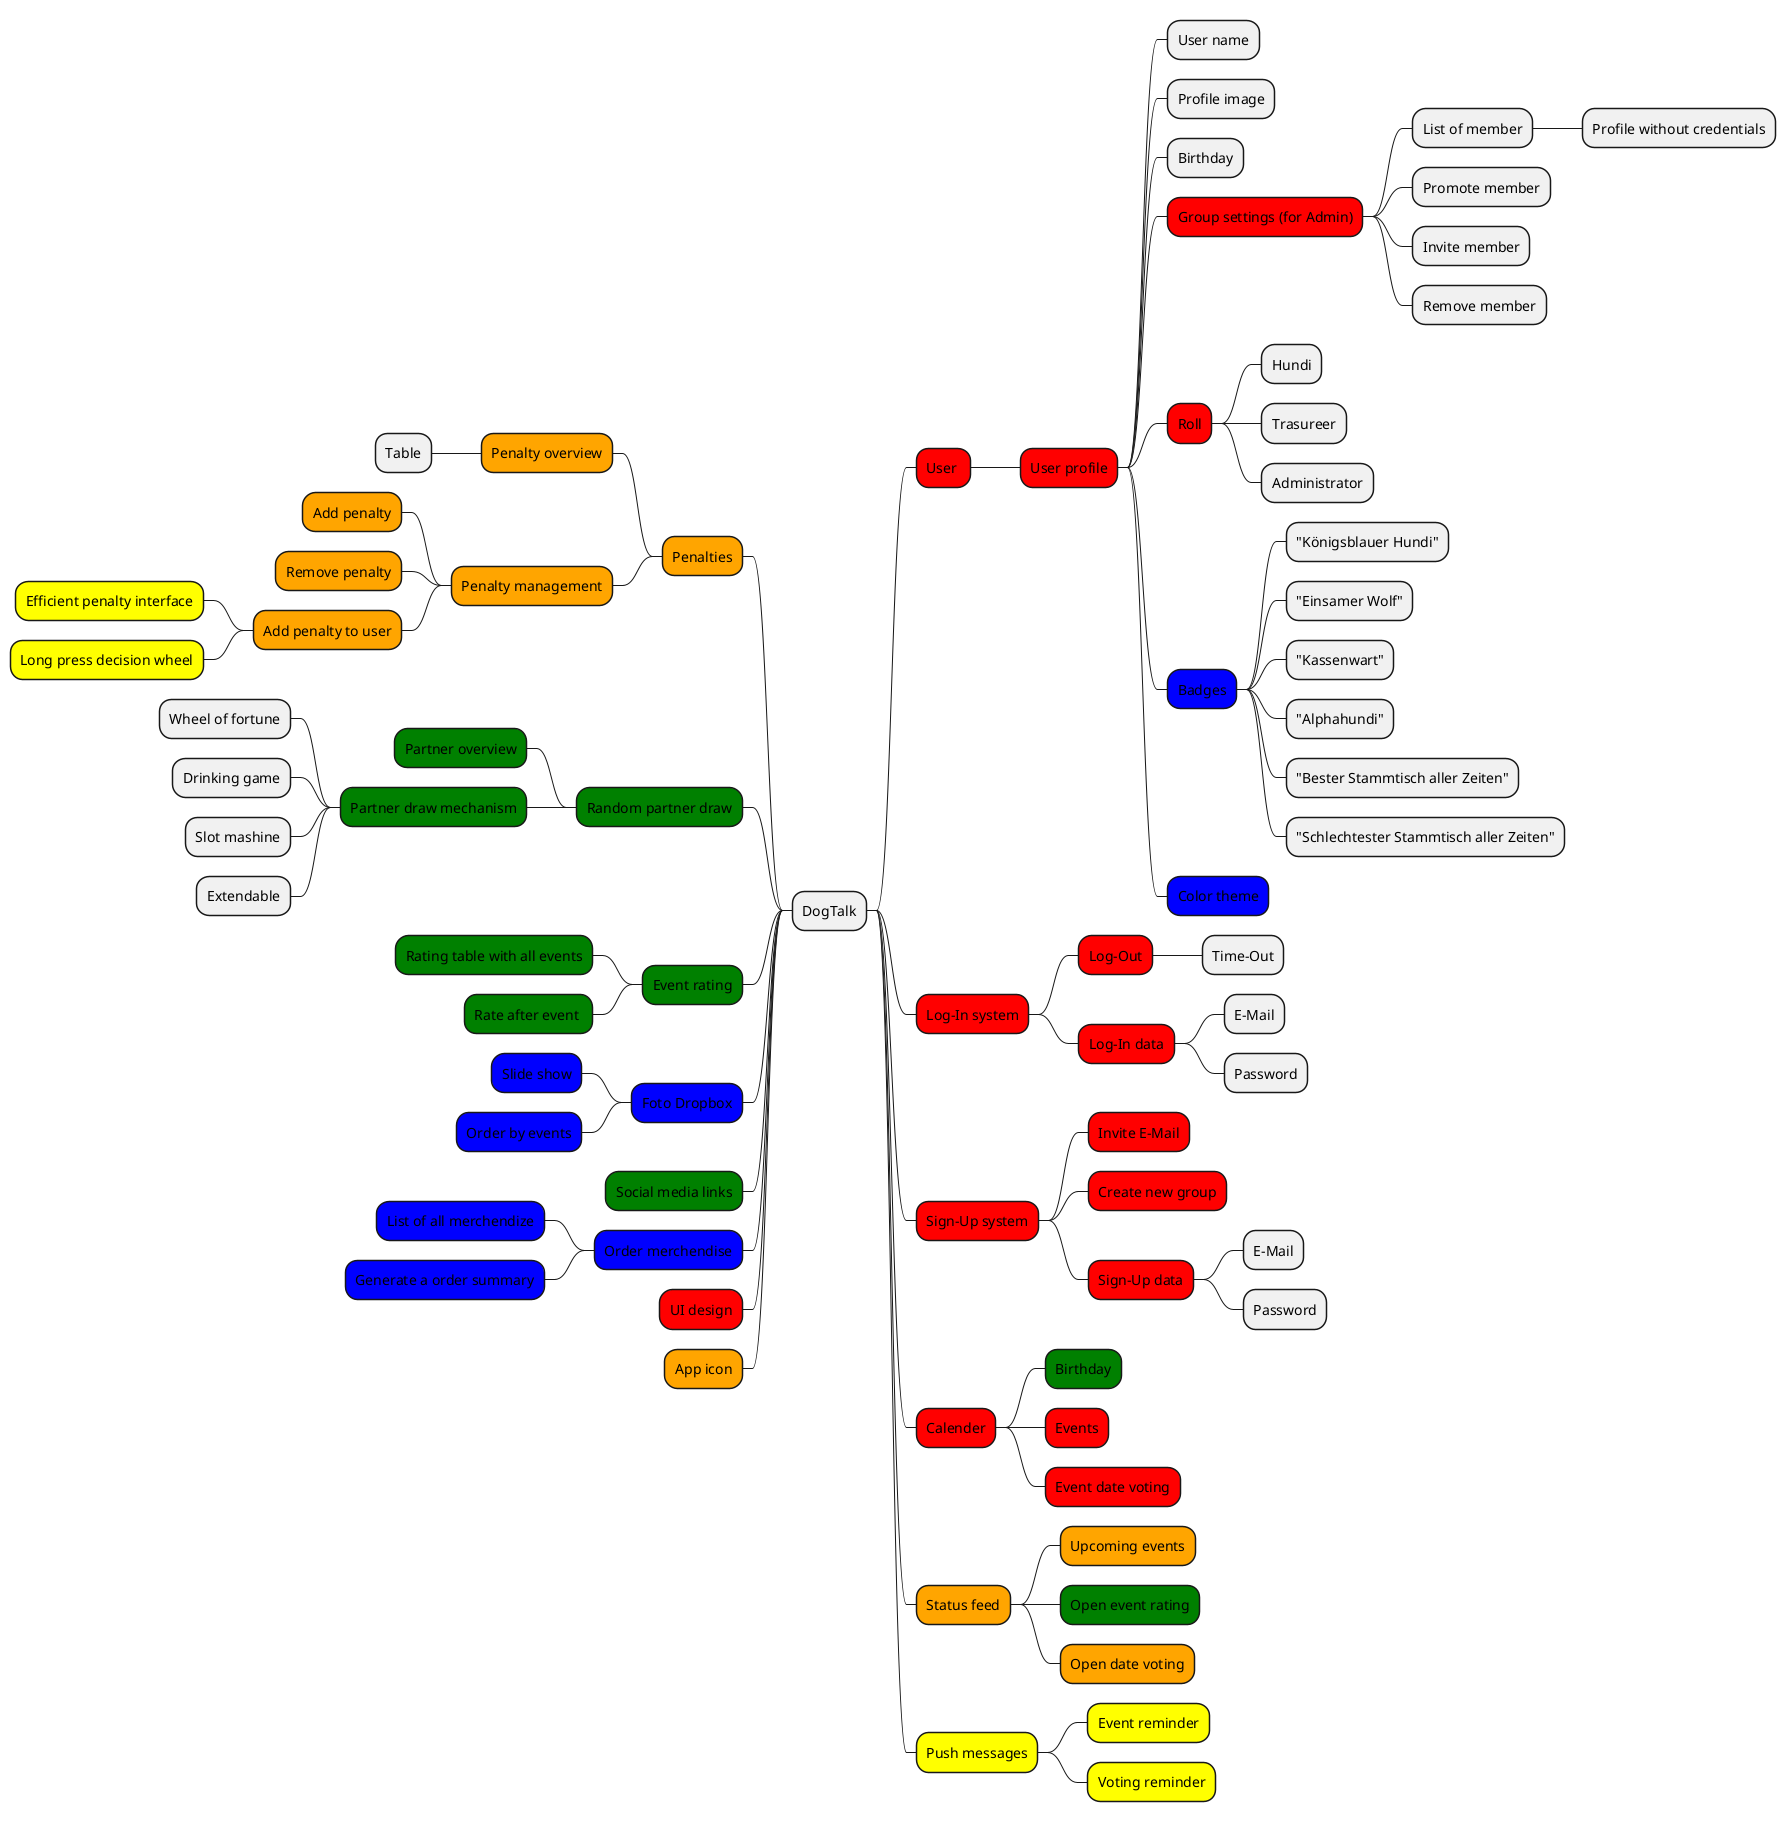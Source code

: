 @startmindmap
' Legend:
' Red: High priority
' Orange: medium priority
' Yellow: low priority
' Green: Very low priority
' Blue: Nice to have

+ DogTalk

++[#Red] User 
+++[#Red] User profile
++++ User name
++++ Profile image
++++ Birthday
++++[#Red] Group settings (for Admin)
+++++ List of member
++++++ Profile without credentials
+++++ Promote member
+++++ Invite member
+++++ Remove member
++++[#Red] Roll
+++++ Hundi
+++++ Trasureer
+++++ Administrator
++++[#Blue] Badges
+++++ "Königsblauer Hundi"
+++++ "Einsamer Wolf"
+++++ "Kassenwart"
+++++ "Alphahundi"
+++++ "Bester Stammtisch aller Zeiten"
+++++ "Schlechtester Stammtisch aller Zeiten"
++++[#Blue] Color theme

++[#Red] Log-In system
+++[#Red] Log-Out
++++ Time-Out
+++[#Red] Log-In data
++++ E-Mail
++++ Password

++[#Red] Sign-Up system
+++[#Red] Invite E-Mail
+++[#Red] Create new group
+++[#Red] Sign-Up data
++++ E-Mail
++++ Password

++[#Red] Calender
+++[#Green] Birthday
+++[#Red] Events
+++[#Red] Event date voting

++[#Orange] Status feed
+++[#Orange] Upcoming events
+++[#Green] Open event rating
+++[#Orange] Open date voting

++[#Yellow] Push messages
+++[#Yellow] Event reminder
+++[#Yellow] Voting reminder

--[#Orange] Penalties
---[#Orange] Penalty overview
---- Table
---[#Orange] Penalty management
----[#Orange] Add penalty
----[#Orange] Remove penalty
----[#Orange] Add penalty to user
-----[#Yellow] Efficient penalty interface
-----[#Yellow] Long press decision wheel

--[#Green] Random partner draw
---[#Green] Partner overview
---[#Green] Partner draw mechanism
---- Wheel of fortune
---- Drinking game
---- Slot mashine
---- Extendable

--[#Green] Event rating
---[#Green] Rating table with all events
---[#Green] Rate after event 

--[#Blue] Foto Dropbox
---[#Blue] Slide show
---[#Blue] Order by events

--[#Green] Social media links

--[#Blue] Order merchendise
---[#Blue] List of all merchendize
---[#Blue] Generate a order summary

--[#Red] UI design

--[#Orange] App icon
@endmindmap